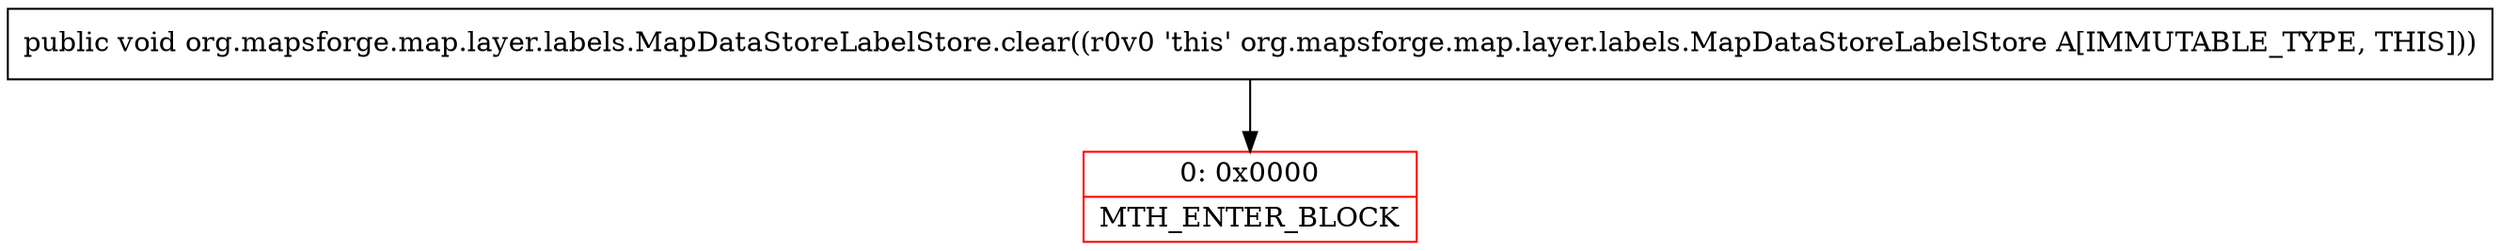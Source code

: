 digraph "CFG fororg.mapsforge.map.layer.labels.MapDataStoreLabelStore.clear()V" {
subgraph cluster_Region_1194164895 {
label = "R(0)";
node [shape=record,color=blue];
}
Node_0 [shape=record,color=red,label="{0\:\ 0x0000|MTH_ENTER_BLOCK\l}"];
MethodNode[shape=record,label="{public void org.mapsforge.map.layer.labels.MapDataStoreLabelStore.clear((r0v0 'this' org.mapsforge.map.layer.labels.MapDataStoreLabelStore A[IMMUTABLE_TYPE, THIS])) }"];
MethodNode -> Node_0;
}

